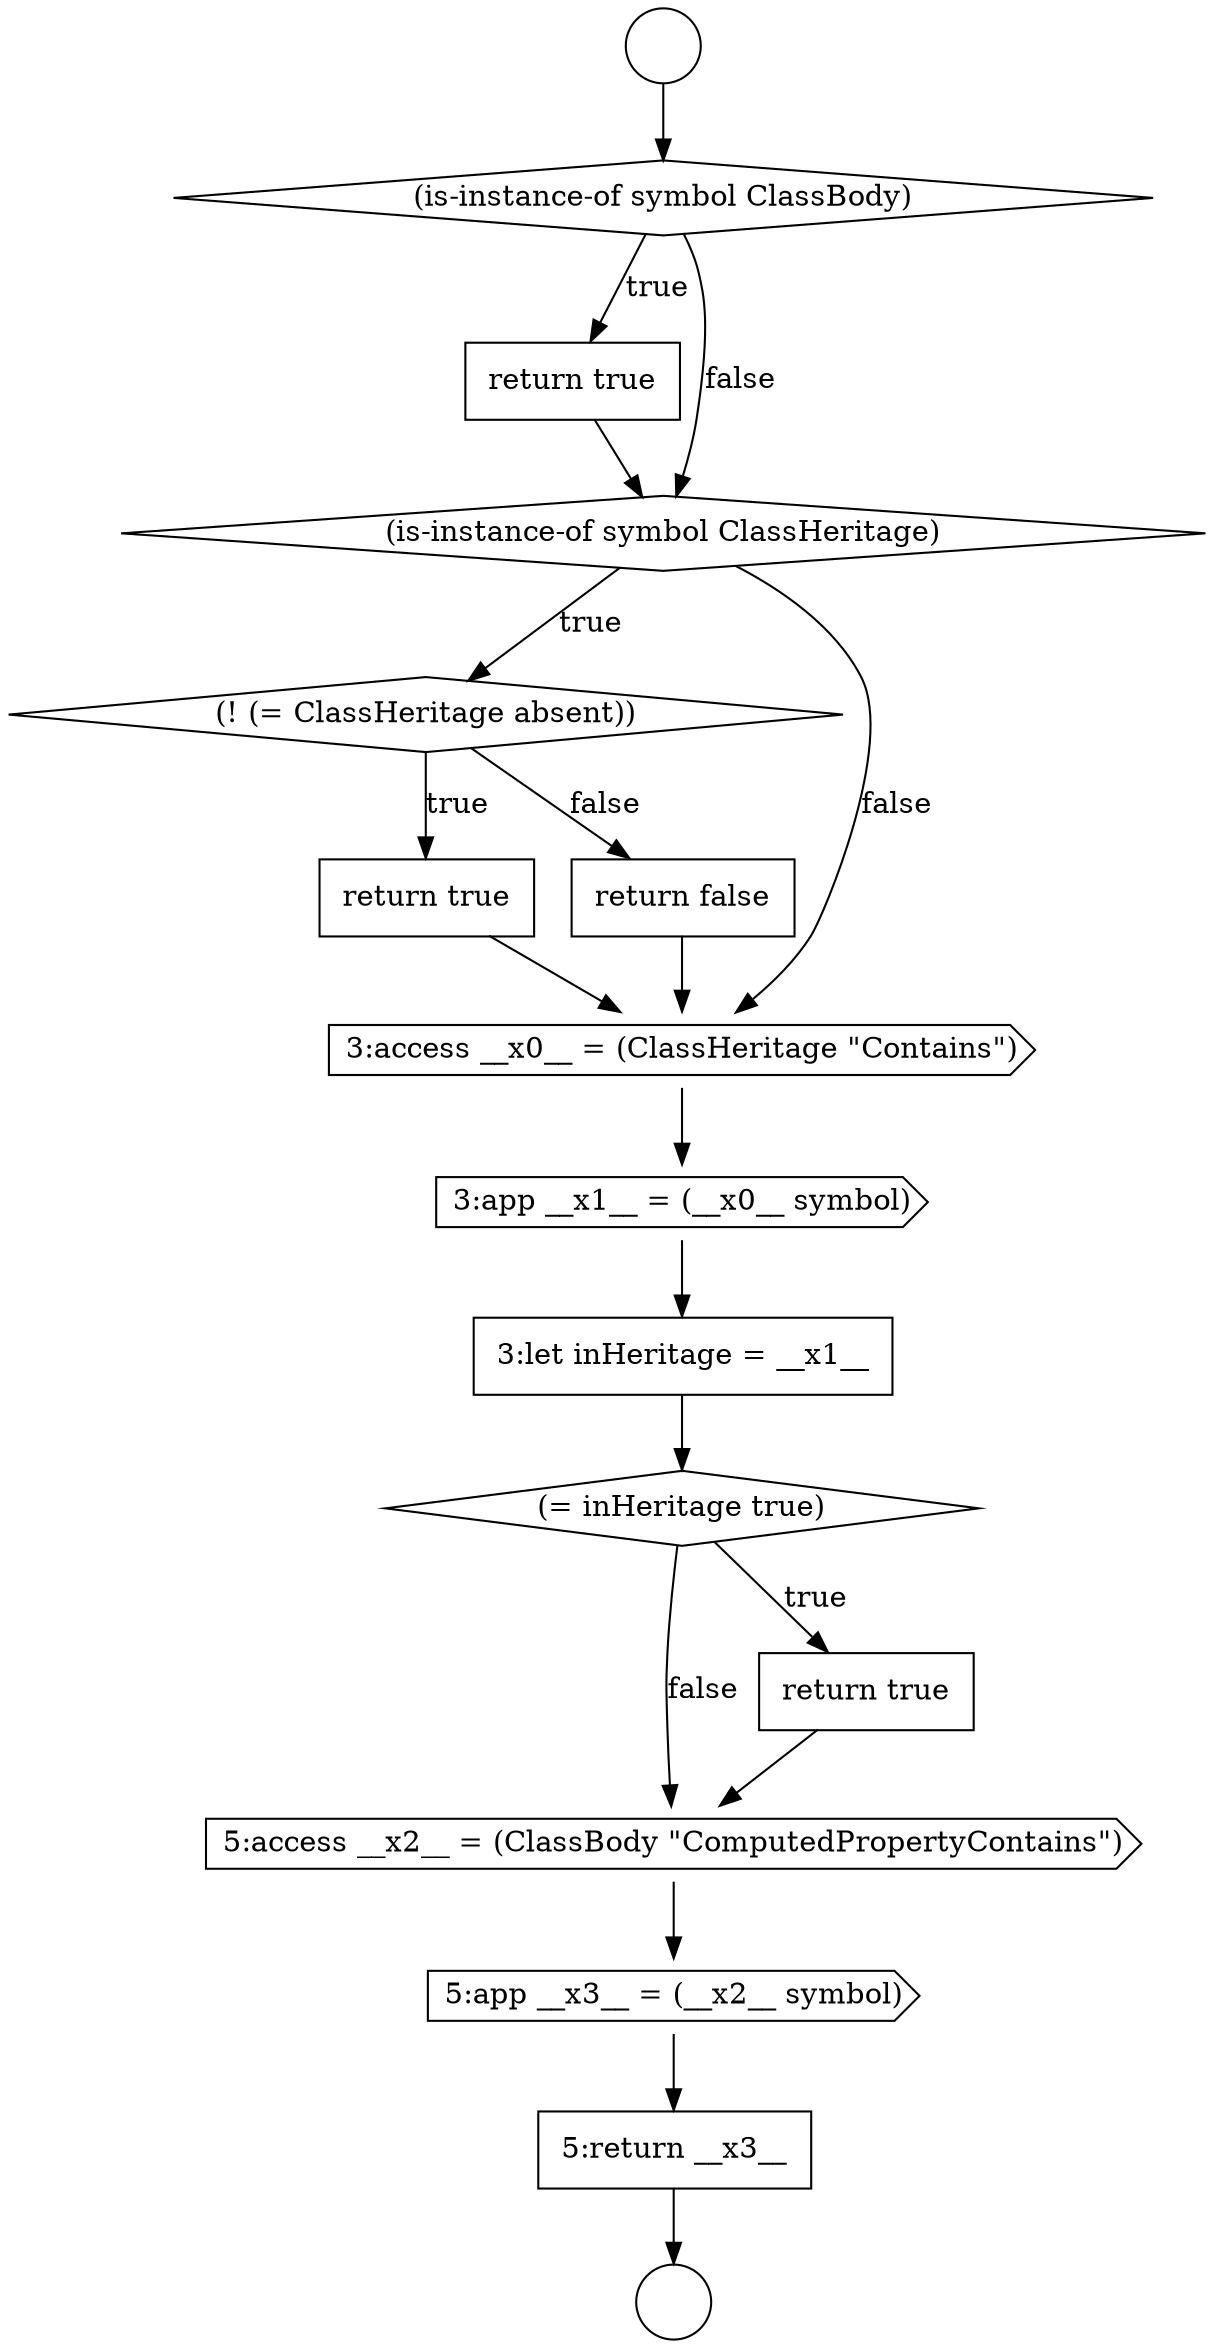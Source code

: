 digraph {
  node8618 [shape=circle label=" " color="black" fillcolor="white" style=filled]
  node8622 [shape=diamond, label=<<font color="black">(! (= ClassHeritage absent))</font>> color="black" fillcolor="white" style=filled]
  node8632 [shape=none, margin=0, label=<<font color="black">
    <table border="0" cellborder="1" cellspacing="0" cellpadding="10">
      <tr><td align="left">5:return __x3__</td></tr>
    </table>
  </font>> color="black" fillcolor="white" style=filled]
  node8627 [shape=none, margin=0, label=<<font color="black">
    <table border="0" cellborder="1" cellspacing="0" cellpadding="10">
      <tr><td align="left">3:let inHeritage = __x1__</td></tr>
    </table>
  </font>> color="black" fillcolor="white" style=filled]
  node8630 [shape=cds, label=<<font color="black">5:access __x2__ = (ClassBody &quot;ComputedPropertyContains&quot;)</font>> color="black" fillcolor="white" style=filled]
  node8623 [shape=none, margin=0, label=<<font color="black">
    <table border="0" cellborder="1" cellspacing="0" cellpadding="10">
      <tr><td align="left">return true</td></tr>
    </table>
  </font>> color="black" fillcolor="white" style=filled]
  node8619 [shape=diamond, label=<<font color="black">(is-instance-of symbol ClassBody)</font>> color="black" fillcolor="white" style=filled]
  node8631 [shape=cds, label=<<font color="black">5:app __x3__ = (__x2__ symbol)</font>> color="black" fillcolor="white" style=filled]
  node8626 [shape=cds, label=<<font color="black">3:app __x1__ = (__x0__ symbol)</font>> color="black" fillcolor="white" style=filled]
  node8620 [shape=none, margin=0, label=<<font color="black">
    <table border="0" cellborder="1" cellspacing="0" cellpadding="10">
      <tr><td align="left">return true</td></tr>
    </table>
  </font>> color="black" fillcolor="white" style=filled]
  node8625 [shape=cds, label=<<font color="black">3:access __x0__ = (ClassHeritage &quot;Contains&quot;)</font>> color="black" fillcolor="white" style=filled]
  node8617 [shape=circle label=" " color="black" fillcolor="white" style=filled]
  node8621 [shape=diamond, label=<<font color="black">(is-instance-of symbol ClassHeritage)</font>> color="black" fillcolor="white" style=filled]
  node8628 [shape=diamond, label=<<font color="black">(= inHeritage true)</font>> color="black" fillcolor="white" style=filled]
  node8629 [shape=none, margin=0, label=<<font color="black">
    <table border="0" cellborder="1" cellspacing="0" cellpadding="10">
      <tr><td align="left">return true</td></tr>
    </table>
  </font>> color="black" fillcolor="white" style=filled]
  node8624 [shape=none, margin=0, label=<<font color="black">
    <table border="0" cellborder="1" cellspacing="0" cellpadding="10">
      <tr><td align="left">return false</td></tr>
    </table>
  </font>> color="black" fillcolor="white" style=filled]
  node8626 -> node8627 [ color="black"]
  node8630 -> node8631 [ color="black"]
  node8620 -> node8621 [ color="black"]
  node8629 -> node8630 [ color="black"]
  node8621 -> node8622 [label=<<font color="black">true</font>> color="black"]
  node8621 -> node8625 [label=<<font color="black">false</font>> color="black"]
  node8625 -> node8626 [ color="black"]
  node8619 -> node8620 [label=<<font color="black">true</font>> color="black"]
  node8619 -> node8621 [label=<<font color="black">false</font>> color="black"]
  node8632 -> node8618 [ color="black"]
  node8622 -> node8623 [label=<<font color="black">true</font>> color="black"]
  node8622 -> node8624 [label=<<font color="black">false</font>> color="black"]
  node8623 -> node8625 [ color="black"]
  node8627 -> node8628 [ color="black"]
  node8624 -> node8625 [ color="black"]
  node8617 -> node8619 [ color="black"]
  node8628 -> node8629 [label=<<font color="black">true</font>> color="black"]
  node8628 -> node8630 [label=<<font color="black">false</font>> color="black"]
  node8631 -> node8632 [ color="black"]
}
